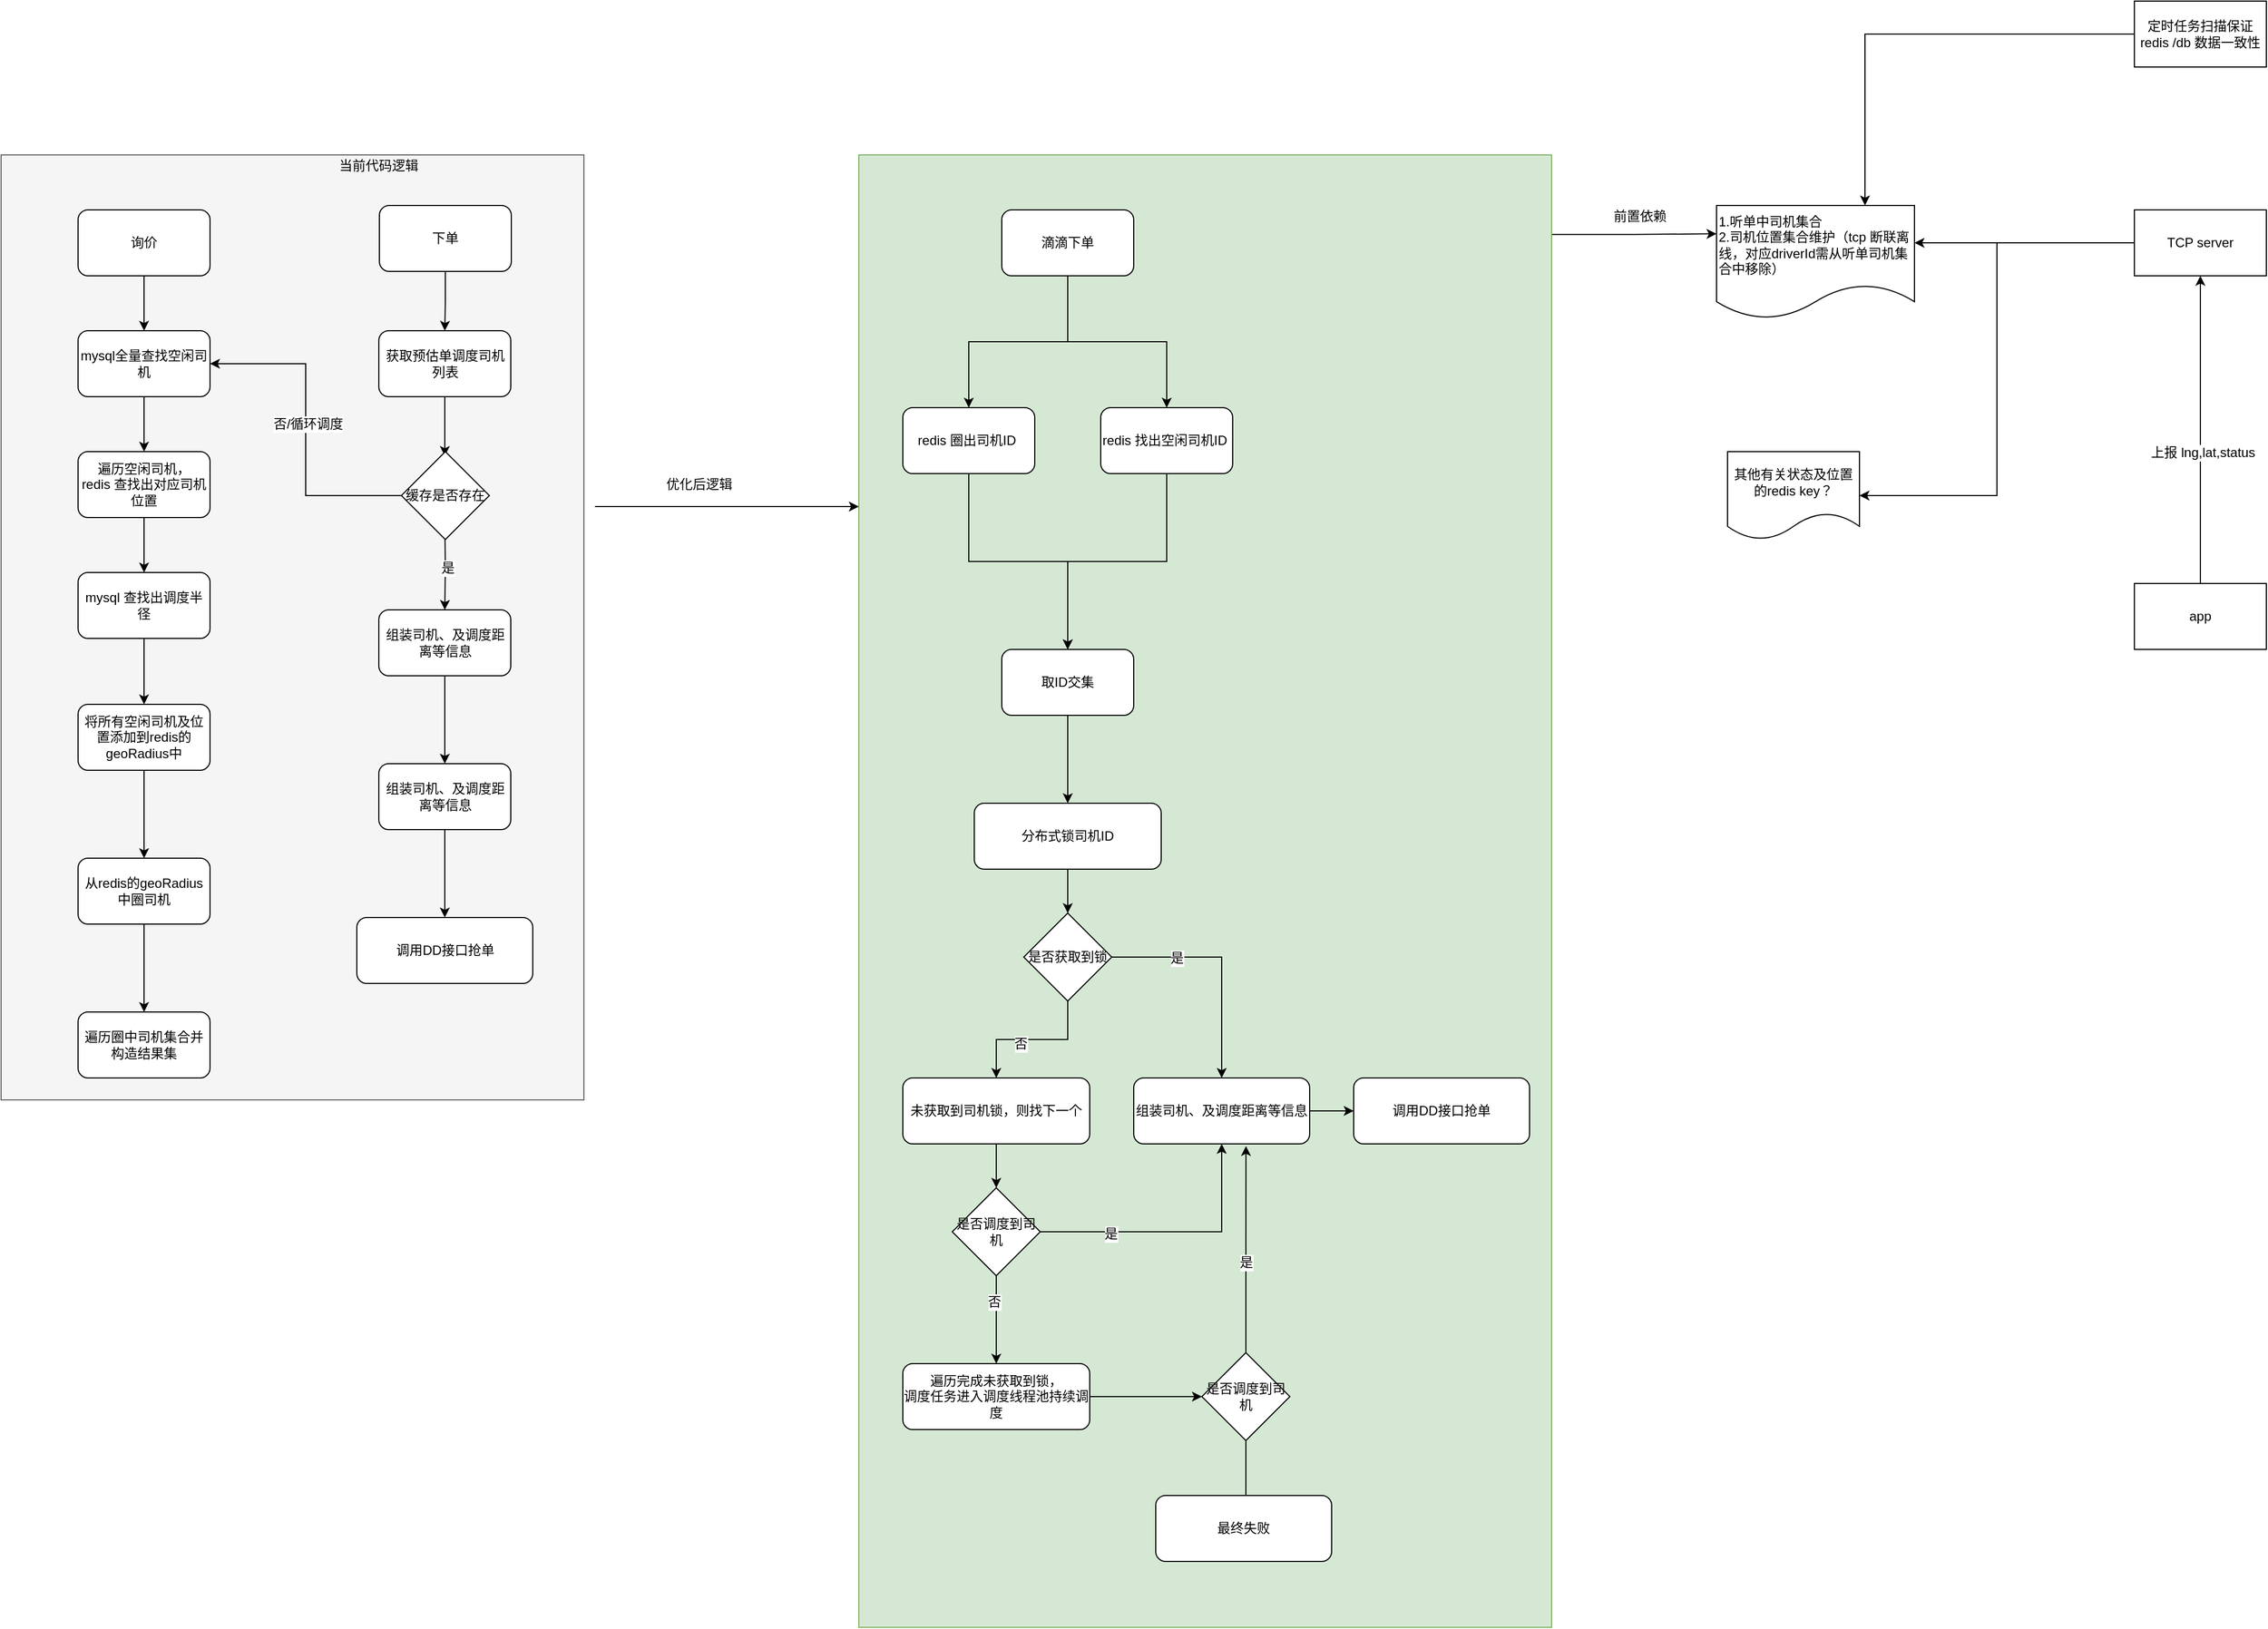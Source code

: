 <mxfile version="12.4.1" type="github" pages="1"><diagram id="akVjrCYoei7Hbz9WHayu" name="Page-1"><mxGraphModel dx="1186" dy="1830" grid="1" gridSize="10" guides="1" tooltips="1" connect="1" arrows="1" fold="1" page="1" pageScale="1" pageWidth="827" pageHeight="1169" math="0" shadow="0"><root><mxCell id="0"/><mxCell id="1" parent="0"/><mxCell id="aqeKOGOdfNGKAmlKt-DT-35" style="edgeStyle=orthogonalEdgeStyle;rounded=0;orthogonalLoop=1;jettySize=auto;html=1;entryX=0;entryY=0.25;entryDx=0;entryDy=0;exitX=1;exitY=0.054;exitDx=0;exitDy=0;exitPerimeter=0;" parent="1" source="aqeKOGOdfNGKAmlKt-DT-33" target="aqeKOGOdfNGKAmlKt-DT-34" edge="1"><mxGeometry relative="1" as="geometry"/></mxCell><mxCell id="aqeKOGOdfNGKAmlKt-DT-33" value="" style="rounded=0;whiteSpace=wrap;html=1;fillColor=#d5e8d4;strokeColor=#82b366;" parent="1" vertex="1"><mxGeometry x="830" width="630" height="1340" as="geometry"/></mxCell><mxCell id="aqeKOGOdfNGKAmlKt-DT-32" value="" style="rounded=0;whiteSpace=wrap;html=1;fillColor=#f5f5f5;strokeColor=#666666;fontColor=#333333;" parent="1" vertex="1"><mxGeometry x="50" width="530" height="860" as="geometry"/></mxCell><mxCell id="aqeKOGOdfNGKAmlKt-DT-3" value="" style="edgeStyle=orthogonalEdgeStyle;rounded=0;orthogonalLoop=1;jettySize=auto;html=1;" parent="1" source="aqeKOGOdfNGKAmlKt-DT-1" target="aqeKOGOdfNGKAmlKt-DT-2" edge="1"><mxGeometry relative="1" as="geometry"/></mxCell><mxCell id="aqeKOGOdfNGKAmlKt-DT-1" value="mysql全量查找空闲司机" style="rounded=1;whiteSpace=wrap;html=1;" parent="1" vertex="1"><mxGeometry x="120" y="160" width="120" height="60" as="geometry"/></mxCell><mxCell id="aqeKOGOdfNGKAmlKt-DT-7" value="" style="edgeStyle=orthogonalEdgeStyle;rounded=0;orthogonalLoop=1;jettySize=auto;html=1;" parent="1" source="aqeKOGOdfNGKAmlKt-DT-2" target="aqeKOGOdfNGKAmlKt-DT-6" edge="1"><mxGeometry relative="1" as="geometry"/></mxCell><mxCell id="aqeKOGOdfNGKAmlKt-DT-2" value="遍历空闲司机，&lt;br&gt;redis 查找出对应司机位置" style="rounded=1;whiteSpace=wrap;html=1;" parent="1" vertex="1"><mxGeometry x="120" y="270" width="120" height="60" as="geometry"/></mxCell><mxCell id="aqeKOGOdfNGKAmlKt-DT-9" value="" style="edgeStyle=orthogonalEdgeStyle;rounded=0;orthogonalLoop=1;jettySize=auto;html=1;" parent="1" source="aqeKOGOdfNGKAmlKt-DT-6" target="aqeKOGOdfNGKAmlKt-DT-8" edge="1"><mxGeometry relative="1" as="geometry"/></mxCell><mxCell id="aqeKOGOdfNGKAmlKt-DT-6" value="mysql 查找出调度半径" style="rounded=1;whiteSpace=wrap;html=1;" parent="1" vertex="1"><mxGeometry x="120" y="380" width="120" height="60" as="geometry"/></mxCell><mxCell id="aqeKOGOdfNGKAmlKt-DT-11" value="" style="edgeStyle=orthogonalEdgeStyle;rounded=0;orthogonalLoop=1;jettySize=auto;html=1;" parent="1" source="aqeKOGOdfNGKAmlKt-DT-8" target="aqeKOGOdfNGKAmlKt-DT-10" edge="1"><mxGeometry relative="1" as="geometry"/></mxCell><mxCell id="aqeKOGOdfNGKAmlKt-DT-8" value="将所有空闲司机及位置添加到redis的geoRadius中" style="rounded=1;whiteSpace=wrap;html=1;" parent="1" vertex="1"><mxGeometry x="120" y="500" width="120" height="60" as="geometry"/></mxCell><mxCell id="aqeKOGOdfNGKAmlKt-DT-13" value="" style="edgeStyle=orthogonalEdgeStyle;rounded=0;orthogonalLoop=1;jettySize=auto;html=1;" parent="1" source="aqeKOGOdfNGKAmlKt-DT-10" target="aqeKOGOdfNGKAmlKt-DT-12" edge="1"><mxGeometry relative="1" as="geometry"/></mxCell><mxCell id="aqeKOGOdfNGKAmlKt-DT-10" value="从redis的geoRadius 中圈司机" style="rounded=1;whiteSpace=wrap;html=1;" parent="1" vertex="1"><mxGeometry x="120" y="640" width="120" height="60" as="geometry"/></mxCell><mxCell id="aqeKOGOdfNGKAmlKt-DT-12" value="遍历圈中司机集合并构造结果集" style="rounded=1;whiteSpace=wrap;html=1;" parent="1" vertex="1"><mxGeometry x="120" y="780" width="120" height="60" as="geometry"/></mxCell><mxCell id="aqeKOGOdfNGKAmlKt-DT-5" value="" style="edgeStyle=orthogonalEdgeStyle;rounded=0;orthogonalLoop=1;jettySize=auto;html=1;" parent="1" source="aqeKOGOdfNGKAmlKt-DT-4" target="aqeKOGOdfNGKAmlKt-DT-1" edge="1"><mxGeometry relative="1" as="geometry"/></mxCell><mxCell id="aqeKOGOdfNGKAmlKt-DT-4" value="询价" style="rounded=1;whiteSpace=wrap;html=1;" parent="1" vertex="1"><mxGeometry x="120" y="50" width="120" height="60" as="geometry"/></mxCell><mxCell id="aqeKOGOdfNGKAmlKt-DT-14" value="当前代码逻辑" style="text;html=1;strokeColor=none;fillColor=none;align=center;verticalAlign=middle;whiteSpace=wrap;rounded=0;" parent="1" vertex="1"><mxGeometry x="340" width="107" height="20" as="geometry"/></mxCell><mxCell id="aqeKOGOdfNGKAmlKt-DT-17" value="优化后逻辑" style="text;html=1;strokeColor=none;fillColor=none;align=center;verticalAlign=middle;whiteSpace=wrap;rounded=0;" parent="1" vertex="1"><mxGeometry x="620" y="290" width="130" height="20" as="geometry"/></mxCell><mxCell id="aqeKOGOdfNGKAmlKt-DT-24" value="" style="edgeStyle=orthogonalEdgeStyle;rounded=0;orthogonalLoop=1;jettySize=auto;html=1;" parent="1" source="aqeKOGOdfNGKAmlKt-DT-20" target="aqeKOGOdfNGKAmlKt-DT-21" edge="1"><mxGeometry relative="1" as="geometry"/></mxCell><mxCell id="aqeKOGOdfNGKAmlKt-DT-20" value="滴滴下单" style="rounded=1;whiteSpace=wrap;html=1;" parent="1" vertex="1"><mxGeometry x="960" y="50" width="120" height="60" as="geometry"/></mxCell><mxCell id="aqeKOGOdfNGKAmlKt-DT-23" value="" style="edgeStyle=orthogonalEdgeStyle;rounded=0;orthogonalLoop=1;jettySize=auto;html=1;exitX=0.5;exitY=1;exitDx=0;exitDy=0;" parent="1" source="aqeKOGOdfNGKAmlKt-DT-20" target="aqeKOGOdfNGKAmlKt-DT-22" edge="1"><mxGeometry relative="1" as="geometry"/></mxCell><mxCell id="aqeKOGOdfNGKAmlKt-DT-26" value="" style="edgeStyle=orthogonalEdgeStyle;rounded=0;orthogonalLoop=1;jettySize=auto;html=1;" parent="1" source="aqeKOGOdfNGKAmlKt-DT-21" target="aqeKOGOdfNGKAmlKt-DT-25" edge="1"><mxGeometry relative="1" as="geometry"/></mxCell><mxCell id="aqeKOGOdfNGKAmlKt-DT-21" value="redis 圈出司机ID&amp;nbsp;" style="rounded=1;whiteSpace=wrap;html=1;" parent="1" vertex="1"><mxGeometry x="870" y="230" width="120" height="60" as="geometry"/></mxCell><mxCell id="aqeKOGOdfNGKAmlKt-DT-29" value="" style="edgeStyle=orthogonalEdgeStyle;rounded=0;orthogonalLoop=1;jettySize=auto;html=1;" parent="1" source="aqeKOGOdfNGKAmlKt-DT-25" target="aqeKOGOdfNGKAmlKt-DT-28" edge="1"><mxGeometry relative="1" as="geometry"/></mxCell><mxCell id="aqeKOGOdfNGKAmlKt-DT-25" value="取ID交集" style="rounded=1;whiteSpace=wrap;html=1;" parent="1" vertex="1"><mxGeometry x="960" y="450" width="120" height="60" as="geometry"/></mxCell><mxCell id="aqeKOGOdfNGKAmlKt-DT-38" value="" style="edgeStyle=orthogonalEdgeStyle;rounded=0;orthogonalLoop=1;jettySize=auto;html=1;" parent="1" source="aqeKOGOdfNGKAmlKt-DT-39" target="aqeKOGOdfNGKAmlKt-DT-37" edge="1"><mxGeometry relative="1" as="geometry"/></mxCell><mxCell id="aqeKOGOdfNGKAmlKt-DT-45" value="否" style="text;html=1;align=center;verticalAlign=middle;resizable=0;points=[];;labelBackgroundColor=#ffffff;" parent="aqeKOGOdfNGKAmlKt-DT-38" vertex="1" connectable="0"><mxGeometry x="0.156" y="4" relative="1" as="geometry"><mxPoint as="offset"/></mxGeometry></mxCell><mxCell id="aqeKOGOdfNGKAmlKt-DT-28" value="分布式锁司机ID" style="rounded=1;whiteSpace=wrap;html=1;" parent="1" vertex="1"><mxGeometry x="935" y="590" width="170" height="60" as="geometry"/></mxCell><mxCell id="aqeKOGOdfNGKAmlKt-DT-49" value="" style="edgeStyle=orthogonalEdgeStyle;rounded=0;orthogonalLoop=1;jettySize=auto;html=1;" parent="1" source="aqeKOGOdfNGKAmlKt-DT-37" target="aqeKOGOdfNGKAmlKt-DT-48" edge="1"><mxGeometry relative="1" as="geometry"/></mxCell><mxCell id="aqeKOGOdfNGKAmlKt-DT-37" value="未获取到司机锁，则找下一个" style="rounded=1;whiteSpace=wrap;html=1;" parent="1" vertex="1"><mxGeometry x="870" y="840" width="170" height="60" as="geometry"/></mxCell><mxCell id="aqeKOGOdfNGKAmlKt-DT-59" style="edgeStyle=orthogonalEdgeStyle;rounded=0;orthogonalLoop=1;jettySize=auto;html=1;" parent="1" source="aqeKOGOdfNGKAmlKt-DT-46" target="aqeKOGOdfNGKAmlKt-DT-58" edge="1"><mxGeometry relative="1" as="geometry"/></mxCell><mxCell id="aqeKOGOdfNGKAmlKt-DT-46" value="遍历完成未获取到锁，&lt;br&gt;调度任务进入调度线程池持续调度" style="rounded=1;whiteSpace=wrap;html=1;" parent="1" vertex="1"><mxGeometry x="870" y="1100" width="170" height="60" as="geometry"/></mxCell><mxCell id="aqeKOGOdfNGKAmlKt-DT-27" style="edgeStyle=orthogonalEdgeStyle;rounded=0;orthogonalLoop=1;jettySize=auto;html=1;entryX=0.5;entryY=0;entryDx=0;entryDy=0;" parent="1" source="aqeKOGOdfNGKAmlKt-DT-22" target="aqeKOGOdfNGKAmlKt-DT-25" edge="1"><mxGeometry relative="1" as="geometry"/></mxCell><mxCell id="aqeKOGOdfNGKAmlKt-DT-22" value="redis 找出空闲司机ID&amp;nbsp;" style="rounded=1;whiteSpace=wrap;html=1;" parent="1" vertex="1"><mxGeometry x="1050" y="230" width="120" height="60" as="geometry"/></mxCell><mxCell id="aqeKOGOdfNGKAmlKt-DT-30" value="" style="endArrow=classic;html=1;" parent="1" edge="1"><mxGeometry width="50" height="50" relative="1" as="geometry"><mxPoint x="590" y="320" as="sourcePoint"/><mxPoint x="830" y="320" as="targetPoint"/></mxGeometry></mxCell><mxCell id="aqeKOGOdfNGKAmlKt-DT-34" value="1.听单中司机集合&lt;br&gt;2.司机位置集合维护（tcp 断联离线，对应driverId需从听单司机集合中移除）" style="shape=document;whiteSpace=wrap;html=1;boundedLbl=1;align=left;" parent="1" vertex="1"><mxGeometry x="1610" y="46" width="180" height="103" as="geometry"/></mxCell><mxCell id="aqeKOGOdfNGKAmlKt-DT-36" value="前置依赖" style="text;html=1;align=center;verticalAlign=middle;resizable=0;points=[];;autosize=1;" parent="1" vertex="1"><mxGeometry x="1510" y="46" width="60" height="20" as="geometry"/></mxCell><mxCell id="aqeKOGOdfNGKAmlKt-DT-42" value="" style="edgeStyle=orthogonalEdgeStyle;rounded=0;orthogonalLoop=1;jettySize=auto;html=1;entryX=0.5;entryY=0;entryDx=0;entryDy=0;" parent="1" source="aqeKOGOdfNGKAmlKt-DT-39" target="aqeKOGOdfNGKAmlKt-DT-43" edge="1"><mxGeometry relative="1" as="geometry"><mxPoint x="1140" y="730" as="targetPoint"/></mxGeometry></mxCell><mxCell id="aqeKOGOdfNGKAmlKt-DT-44" value="是" style="text;html=1;align=center;verticalAlign=middle;resizable=0;points=[];;labelBackgroundColor=#ffffff;" parent="aqeKOGOdfNGKAmlKt-DT-42" vertex="1" connectable="0"><mxGeometry x="-0.438" y="-1" relative="1" as="geometry"><mxPoint as="offset"/></mxGeometry></mxCell><mxCell id="aqeKOGOdfNGKAmlKt-DT-39" value="是否获取到锁" style="rhombus;whiteSpace=wrap;html=1;" parent="1" vertex="1"><mxGeometry x="980" y="690" width="80" height="80" as="geometry"/></mxCell><mxCell id="aqeKOGOdfNGKAmlKt-DT-40" value="" style="edgeStyle=orthogonalEdgeStyle;rounded=0;orthogonalLoop=1;jettySize=auto;html=1;" parent="1" source="aqeKOGOdfNGKAmlKt-DT-28" target="aqeKOGOdfNGKAmlKt-DT-39" edge="1"><mxGeometry relative="1" as="geometry"><mxPoint x="1020" y="650" as="sourcePoint"/><mxPoint x="1020" y="840" as="targetPoint"/></mxGeometry></mxCell><mxCell id="aqeKOGOdfNGKAmlKt-DT-70" value="" style="edgeStyle=orthogonalEdgeStyle;rounded=0;orthogonalLoop=1;jettySize=auto;html=1;" parent="1" source="aqeKOGOdfNGKAmlKt-DT-43" target="aqeKOGOdfNGKAmlKt-DT-69" edge="1"><mxGeometry relative="1" as="geometry"/></mxCell><mxCell id="aqeKOGOdfNGKAmlKt-DT-43" value="组装司机、及调度距离等信息" style="rounded=1;whiteSpace=wrap;html=1;" parent="1" vertex="1"><mxGeometry x="1080" y="840" width="160" height="60" as="geometry"/></mxCell><mxCell id="aqeKOGOdfNGKAmlKt-DT-69" value="调用DD接口抢单" style="rounded=1;whiteSpace=wrap;html=1;" parent="1" vertex="1"><mxGeometry x="1280" y="840" width="160" height="60" as="geometry"/></mxCell><mxCell id="aqeKOGOdfNGKAmlKt-DT-52" style="edgeStyle=orthogonalEdgeStyle;rounded=0;orthogonalLoop=1;jettySize=auto;html=1;entryX=0.5;entryY=0;entryDx=0;entryDy=0;" parent="1" source="aqeKOGOdfNGKAmlKt-DT-48" target="aqeKOGOdfNGKAmlKt-DT-46" edge="1"><mxGeometry relative="1" as="geometry"/></mxCell><mxCell id="aqeKOGOdfNGKAmlKt-DT-56" value="否" style="text;html=1;align=center;verticalAlign=middle;resizable=0;points=[];;labelBackgroundColor=#ffffff;" parent="aqeKOGOdfNGKAmlKt-DT-52" vertex="1" connectable="0"><mxGeometry x="-0.4" y="-2" relative="1" as="geometry"><mxPoint as="offset"/></mxGeometry></mxCell><mxCell id="aqeKOGOdfNGKAmlKt-DT-54" style="edgeStyle=orthogonalEdgeStyle;rounded=0;orthogonalLoop=1;jettySize=auto;html=1;" parent="1" source="aqeKOGOdfNGKAmlKt-DT-48" target="aqeKOGOdfNGKAmlKt-DT-43" edge="1"><mxGeometry relative="1" as="geometry"/></mxCell><mxCell id="aqeKOGOdfNGKAmlKt-DT-55" value="是" style="text;html=1;align=center;verticalAlign=middle;resizable=0;points=[];;labelBackgroundColor=#ffffff;" parent="aqeKOGOdfNGKAmlKt-DT-54" vertex="1" connectable="0"><mxGeometry x="-0.478" y="-2" relative="1" as="geometry"><mxPoint as="offset"/></mxGeometry></mxCell><mxCell id="aqeKOGOdfNGKAmlKt-DT-48" value="是否调度到司机" style="rhombus;whiteSpace=wrap;html=1;" parent="1" vertex="1"><mxGeometry x="915" y="940" width="80" height="80" as="geometry"/></mxCell><mxCell id="aqeKOGOdfNGKAmlKt-DT-60" style="edgeStyle=orthogonalEdgeStyle;rounded=0;orthogonalLoop=1;jettySize=auto;html=1;entryX=0.638;entryY=1.033;entryDx=0;entryDy=0;entryPerimeter=0;" parent="1" source="aqeKOGOdfNGKAmlKt-DT-58" target="aqeKOGOdfNGKAmlKt-DT-43" edge="1"><mxGeometry relative="1" as="geometry"/></mxCell><mxCell id="aqeKOGOdfNGKAmlKt-DT-61" value="是" style="text;html=1;align=center;verticalAlign=middle;resizable=0;points=[];;labelBackgroundColor=#ffffff;" parent="aqeKOGOdfNGKAmlKt-DT-60" vertex="1" connectable="0"><mxGeometry x="-0.128" relative="1" as="geometry"><mxPoint as="offset"/></mxGeometry></mxCell><mxCell id="aqeKOGOdfNGKAmlKt-DT-63" value="" style="edgeStyle=orthogonalEdgeStyle;rounded=0;orthogonalLoop=1;jettySize=auto;html=1;" parent="1" source="aqeKOGOdfNGKAmlKt-DT-58" edge="1"><mxGeometry relative="1" as="geometry"><mxPoint x="1182" y="1250" as="targetPoint"/></mxGeometry></mxCell><mxCell id="aqeKOGOdfNGKAmlKt-DT-58" value="是否调度到司机" style="rhombus;whiteSpace=wrap;html=1;" parent="1" vertex="1"><mxGeometry x="1142" y="1090" width="80" height="80" as="geometry"/></mxCell><mxCell id="aqeKOGOdfNGKAmlKt-DT-64" value="最终失败" style="rounded=1;whiteSpace=wrap;html=1;" parent="1" vertex="1"><mxGeometry x="1100" y="1220" width="160" height="60" as="geometry"/></mxCell><mxCell id="aqeKOGOdfNGKAmlKt-DT-74" value="" style="edgeStyle=orthogonalEdgeStyle;rounded=0;orthogonalLoop=1;jettySize=auto;html=1;" parent="1" source="aqeKOGOdfNGKAmlKt-DT-72" target="aqeKOGOdfNGKAmlKt-DT-73" edge="1"><mxGeometry relative="1" as="geometry"/></mxCell><mxCell id="aqeKOGOdfNGKAmlKt-DT-72" value="下单" style="rounded=1;whiteSpace=wrap;html=1;" parent="1" vertex="1"><mxGeometry x="394" y="46" width="120" height="60" as="geometry"/></mxCell><mxCell id="aqeKOGOdfNGKAmlKt-DT-76" value="" style="edgeStyle=orthogonalEdgeStyle;rounded=0;orthogonalLoop=1;jettySize=auto;html=1;" parent="1" source="aqeKOGOdfNGKAmlKt-DT-73" edge="1"><mxGeometry relative="1" as="geometry"><mxPoint x="453.5" y="274" as="targetPoint"/></mxGeometry></mxCell><mxCell id="aqeKOGOdfNGKAmlKt-DT-73" value="获取预估单调度司机列表" style="rounded=1;whiteSpace=wrap;html=1;" parent="1" vertex="1"><mxGeometry x="393.5" y="160" width="120" height="60" as="geometry"/></mxCell><mxCell id="aqeKOGOdfNGKAmlKt-DT-78" value="" style="edgeStyle=orthogonalEdgeStyle;rounded=0;orthogonalLoop=1;jettySize=auto;html=1;" parent="1" target="aqeKOGOdfNGKAmlKt-DT-77" edge="1"><mxGeometry relative="1" as="geometry"><mxPoint x="453.5" y="334" as="sourcePoint"/></mxGeometry></mxCell><mxCell id="aqeKOGOdfNGKAmlKt-DT-83" value="是" style="text;html=1;align=center;verticalAlign=middle;resizable=0;points=[];;labelBackgroundColor=#ffffff;" parent="aqeKOGOdfNGKAmlKt-DT-78" vertex="1" connectable="0"><mxGeometry x="0.053" y="2" relative="1" as="geometry"><mxPoint as="offset"/></mxGeometry></mxCell><mxCell id="aqeKOGOdfNGKAmlKt-DT-86" value="" style="edgeStyle=orthogonalEdgeStyle;rounded=0;orthogonalLoop=1;jettySize=auto;html=1;" parent="1" source="aqeKOGOdfNGKAmlKt-DT-77" target="aqeKOGOdfNGKAmlKt-DT-85" edge="1"><mxGeometry relative="1" as="geometry"/></mxCell><mxCell id="aqeKOGOdfNGKAmlKt-DT-77" value="组装司机、及调度距离等信息" style="rounded=1;whiteSpace=wrap;html=1;" parent="1" vertex="1"><mxGeometry x="393.5" y="414" width="120" height="60" as="geometry"/></mxCell><mxCell id="aqeKOGOdfNGKAmlKt-DT-88" value="" style="edgeStyle=orthogonalEdgeStyle;rounded=0;orthogonalLoop=1;jettySize=auto;html=1;" parent="1" source="aqeKOGOdfNGKAmlKt-DT-85" target="aqeKOGOdfNGKAmlKt-DT-87" edge="1"><mxGeometry relative="1" as="geometry"/></mxCell><mxCell id="aqeKOGOdfNGKAmlKt-DT-85" value="组装司机、及调度距离等信息" style="rounded=1;whiteSpace=wrap;html=1;" parent="1" vertex="1"><mxGeometry x="393.5" y="554" width="120" height="60" as="geometry"/></mxCell><mxCell id="aqeKOGOdfNGKAmlKt-DT-81" value="" style="edgeStyle=orthogonalEdgeStyle;rounded=0;orthogonalLoop=1;jettySize=auto;html=1;entryX=1;entryY=0.5;entryDx=0;entryDy=0;" parent="1" source="aqeKOGOdfNGKAmlKt-DT-79" target="aqeKOGOdfNGKAmlKt-DT-1" edge="1"><mxGeometry relative="1" as="geometry"><mxPoint x="370" y="310" as="targetPoint"/></mxGeometry></mxCell><mxCell id="aqeKOGOdfNGKAmlKt-DT-84" value="否/循环调度" style="text;html=1;align=center;verticalAlign=middle;resizable=0;points=[];;labelBackgroundColor=#ffffff;" parent="aqeKOGOdfNGKAmlKt-DT-81" vertex="1" connectable="0"><mxGeometry x="0.039" y="-2" relative="1" as="geometry"><mxPoint as="offset"/></mxGeometry></mxCell><mxCell id="aqeKOGOdfNGKAmlKt-DT-79" value="缓存是否存在" style="rhombus;whiteSpace=wrap;html=1;" parent="1" vertex="1"><mxGeometry x="414" y="270" width="80" height="80" as="geometry"/></mxCell><mxCell id="aqeKOGOdfNGKAmlKt-DT-87" value="调用DD接口抢单" style="rounded=1;whiteSpace=wrap;html=1;" parent="1" vertex="1"><mxGeometry x="373.5" y="694" width="160" height="60" as="geometry"/></mxCell><mxCell id="wbN2S33Gr776LBhfB90m-5" style="edgeStyle=orthogonalEdgeStyle;rounded=0;orthogonalLoop=1;jettySize=auto;html=1;entryX=1;entryY=0.33;entryDx=0;entryDy=0;entryPerimeter=0;" edge="1" parent="1" source="wbN2S33Gr776LBhfB90m-1" target="aqeKOGOdfNGKAmlKt-DT-34"><mxGeometry relative="1" as="geometry"/></mxCell><mxCell id="wbN2S33Gr776LBhfB90m-11" style="edgeStyle=orthogonalEdgeStyle;rounded=0;orthogonalLoop=1;jettySize=auto;html=1;entryX=1;entryY=0.5;entryDx=0;entryDy=0;" edge="1" parent="1" source="wbN2S33Gr776LBhfB90m-1" target="wbN2S33Gr776LBhfB90m-10"><mxGeometry relative="1" as="geometry"/></mxCell><mxCell id="wbN2S33Gr776LBhfB90m-1" value="TCP server" style="rounded=0;whiteSpace=wrap;html=1;" vertex="1" parent="1"><mxGeometry x="1990" y="50" width="120" height="60" as="geometry"/></mxCell><mxCell id="wbN2S33Gr776LBhfB90m-12" style="edgeStyle=orthogonalEdgeStyle;rounded=0;orthogonalLoop=1;jettySize=auto;html=1;entryX=0.75;entryY=0;entryDx=0;entryDy=0;" edge="1" parent="1" source="wbN2S33Gr776LBhfB90m-6" target="aqeKOGOdfNGKAmlKt-DT-34"><mxGeometry relative="1" as="geometry"><mxPoint x="1740" y="40" as="targetPoint"/></mxGeometry></mxCell><mxCell id="wbN2S33Gr776LBhfB90m-6" value="定时任务扫描保证redis /db 数据一致性" style="rounded=0;whiteSpace=wrap;html=1;" vertex="1" parent="1"><mxGeometry x="1990" y="-140" width="120" height="60" as="geometry"/></mxCell><mxCell id="wbN2S33Gr776LBhfB90m-3" style="edgeStyle=orthogonalEdgeStyle;rounded=0;orthogonalLoop=1;jettySize=auto;html=1;entryX=0.5;entryY=1;entryDx=0;entryDy=0;" edge="1" parent="1" source="wbN2S33Gr776LBhfB90m-2" target="wbN2S33Gr776LBhfB90m-1"><mxGeometry relative="1" as="geometry"/></mxCell><mxCell id="wbN2S33Gr776LBhfB90m-4" value="上报 lng,lat,status" style="text;html=1;align=center;verticalAlign=middle;resizable=0;points=[];;labelBackgroundColor=#ffffff;" vertex="1" connectable="0" parent="wbN2S33Gr776LBhfB90m-3"><mxGeometry x="-0.148" y="-2" relative="1" as="geometry"><mxPoint as="offset"/></mxGeometry></mxCell><mxCell id="wbN2S33Gr776LBhfB90m-2" value="app" style="rounded=0;whiteSpace=wrap;html=1;" vertex="1" parent="1"><mxGeometry x="1990" y="390" width="120" height="60" as="geometry"/></mxCell><mxCell id="wbN2S33Gr776LBhfB90m-10" value="其他有关状态及位置的redis key？" style="shape=document;whiteSpace=wrap;html=1;boundedLbl=1;" vertex="1" parent="1"><mxGeometry x="1620" y="270" width="120" height="80" as="geometry"/></mxCell></root></mxGraphModel></diagram></mxfile>